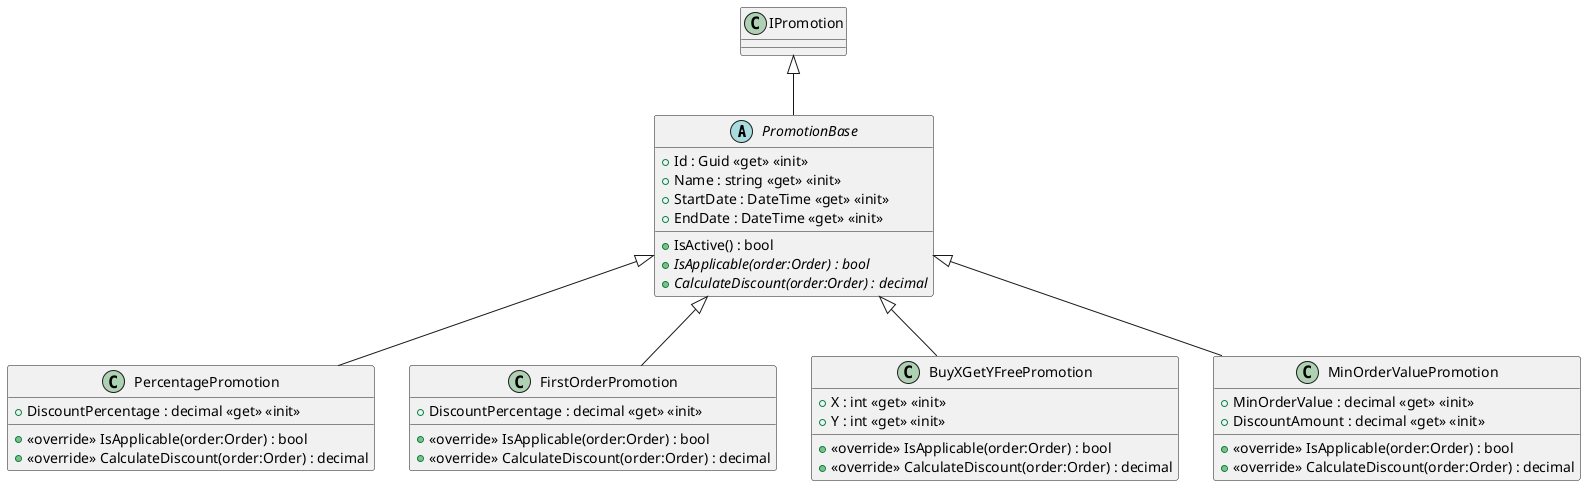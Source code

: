 @startuml
abstract class PromotionBase {
    + Id : Guid <<get>> <<init>>
    + Name : string <<get>> <<init>>
    + StartDate : DateTime <<get>> <<init>>
    + EndDate : DateTime <<get>> <<init>>
    + IsActive() : bool
    + {abstract} IsApplicable(order:Order) : bool
    + {abstract} CalculateDiscount(order:Order) : decimal
}
class PercentagePromotion {
    + DiscountPercentage : decimal <<get>> <<init>>
    + <<override>> IsApplicable(order:Order) : bool
    + <<override>> CalculateDiscount(order:Order) : decimal
}
class FirstOrderPromotion {
    + DiscountPercentage : decimal <<get>> <<init>>
    + <<override>> IsApplicable(order:Order) : bool
    + <<override>> CalculateDiscount(order:Order) : decimal
}
class BuyXGetYFreePromotion {
    + X : int <<get>> <<init>>
    + Y : int <<get>> <<init>>
    + <<override>> IsApplicable(order:Order) : bool
    + <<override>> CalculateDiscount(order:Order) : decimal
}
class MinOrderValuePromotion {
    + MinOrderValue : decimal <<get>> <<init>>
    + DiscountAmount : decimal <<get>> <<init>>
    + <<override>> IsApplicable(order:Order) : bool
    + <<override>> CalculateDiscount(order:Order) : decimal
}
IPromotion <|-- PromotionBase
PromotionBase <|-- PercentagePromotion
PromotionBase <|-- FirstOrderPromotion
PromotionBase <|-- BuyXGetYFreePromotion
PromotionBase <|-- MinOrderValuePromotion
@enduml
